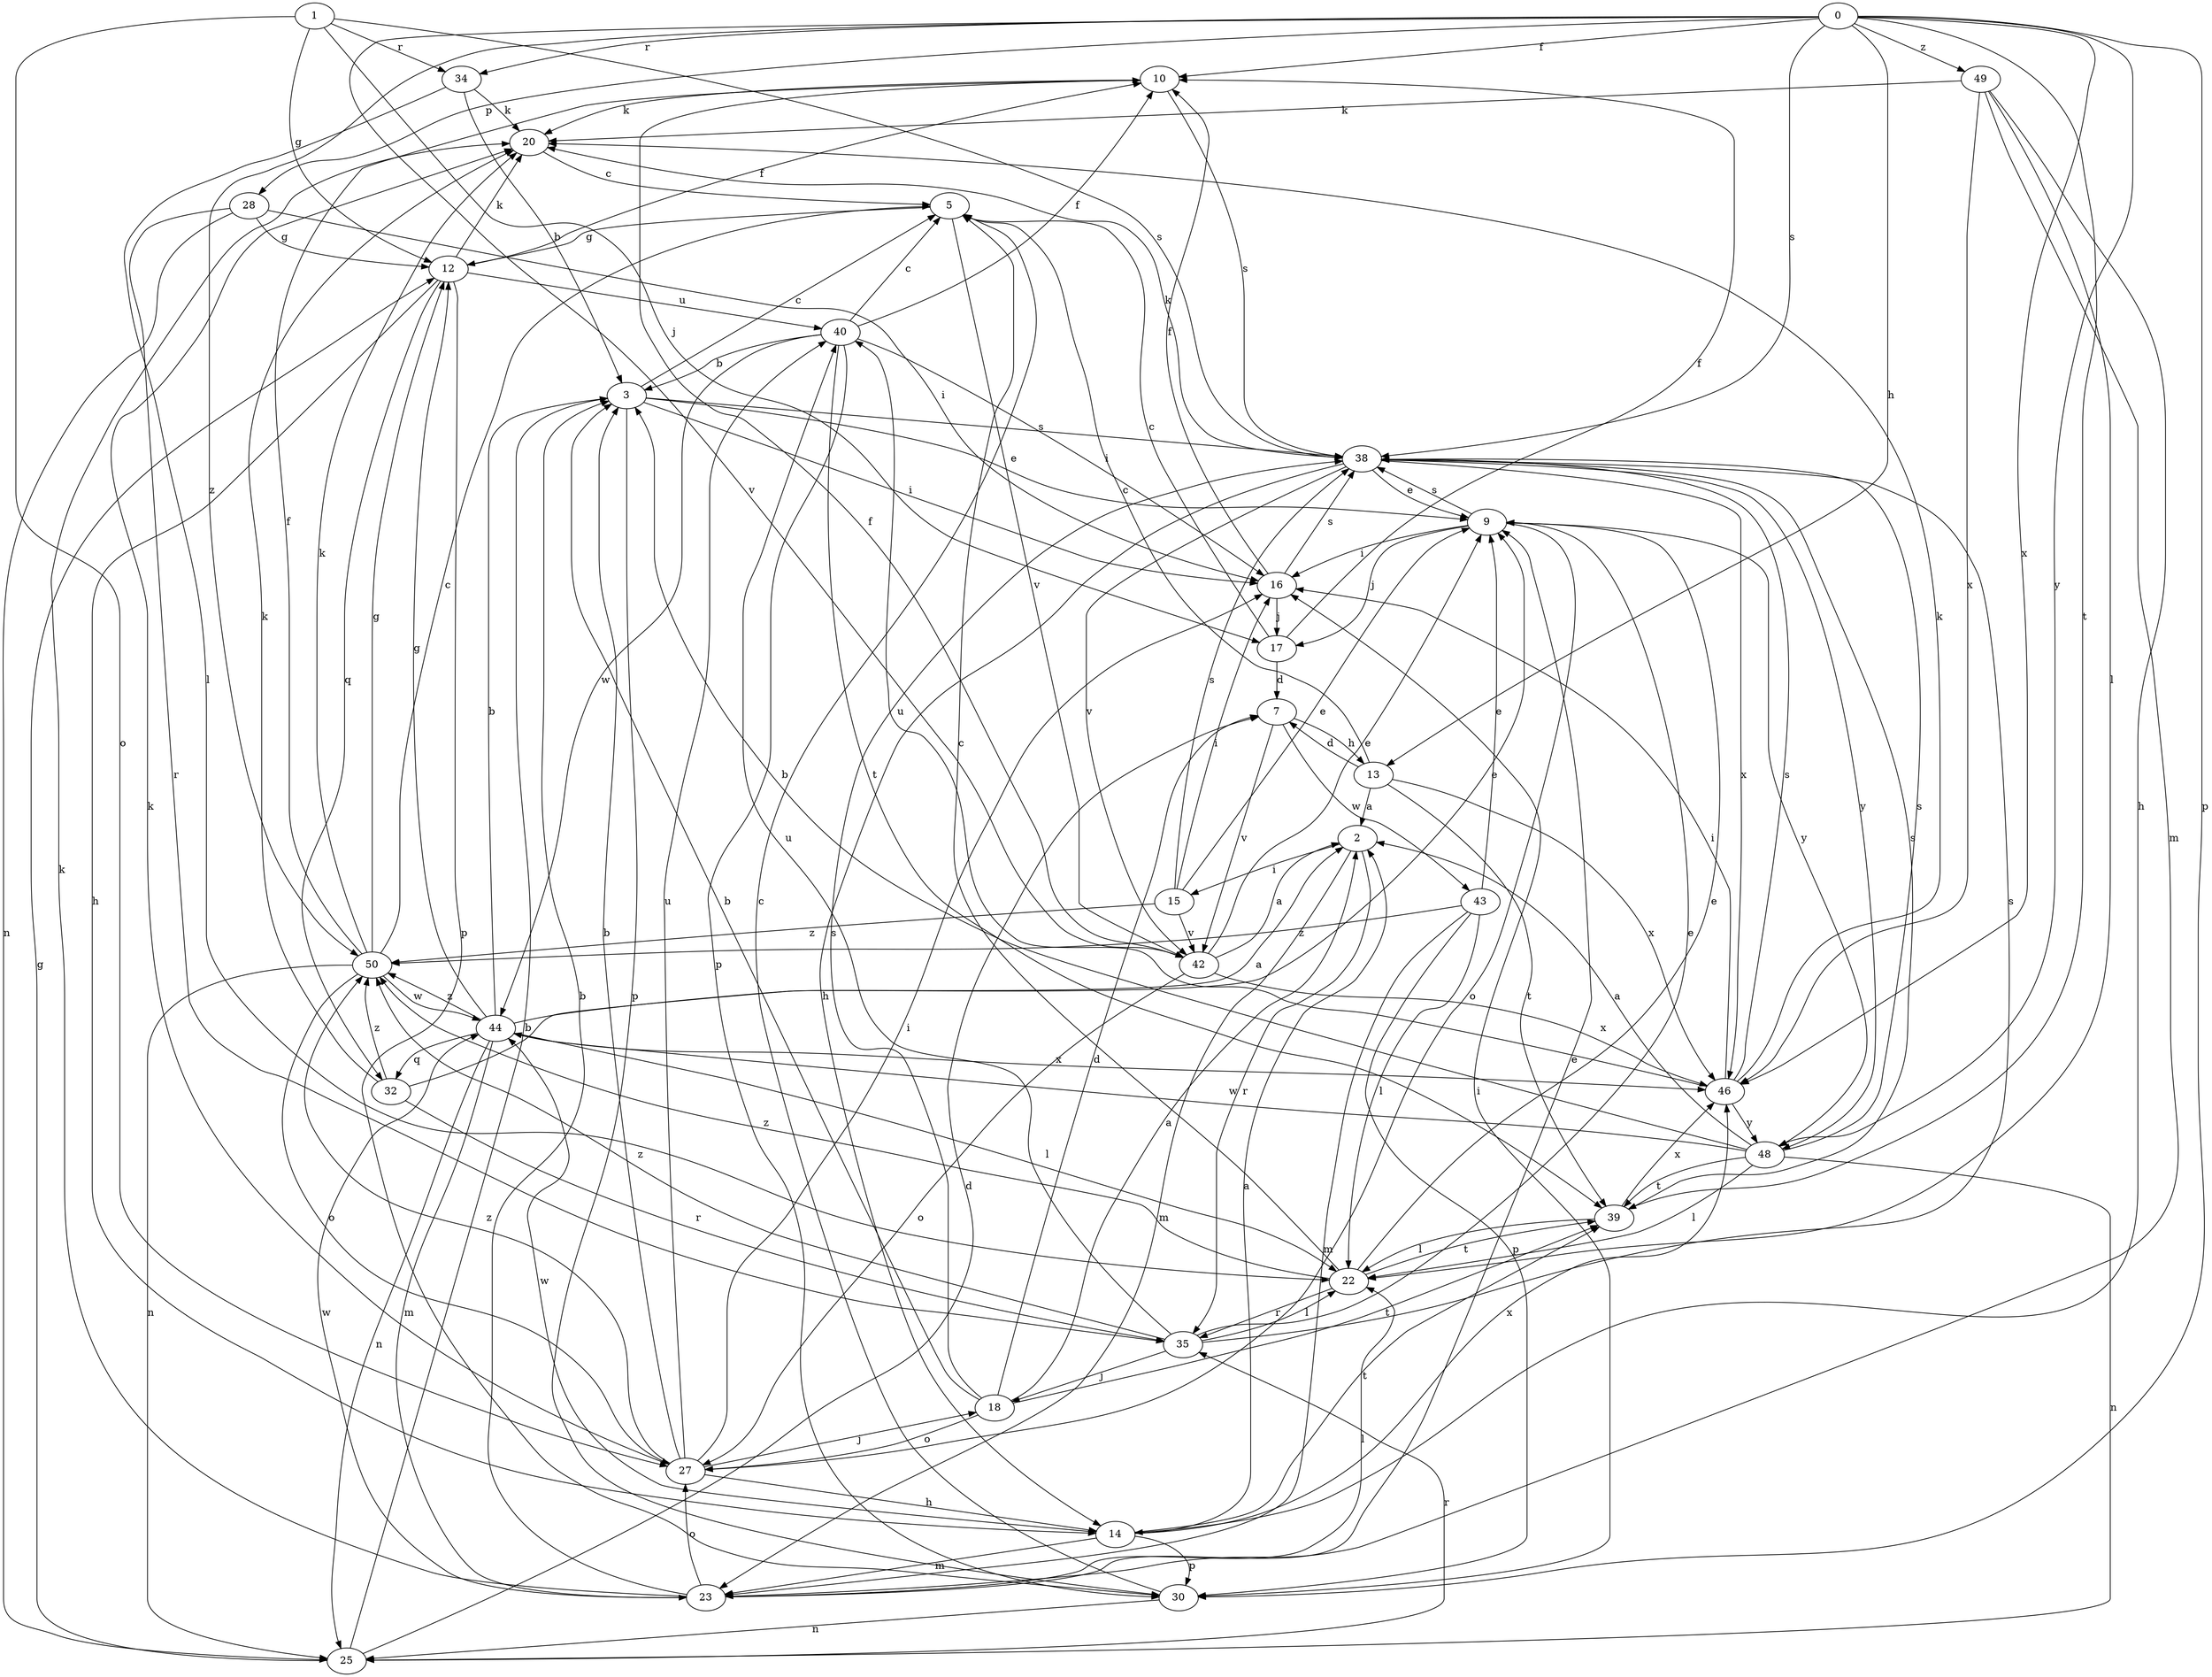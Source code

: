 strict digraph  {
0;
1;
2;
3;
5;
7;
9;
10;
12;
13;
14;
15;
16;
17;
18;
20;
22;
23;
25;
27;
28;
30;
32;
34;
35;
38;
39;
40;
42;
43;
44;
46;
48;
49;
50;
0 -> 10  [label=f];
0 -> 13  [label=h];
0 -> 28  [label=p];
0 -> 30  [label=p];
0 -> 34  [label=r];
0 -> 38  [label=s];
0 -> 39  [label=t];
0 -> 42  [label=v];
0 -> 46  [label=x];
0 -> 48  [label=y];
0 -> 49  [label=z];
0 -> 50  [label=z];
1 -> 12  [label=g];
1 -> 17  [label=j];
1 -> 27  [label=o];
1 -> 34  [label=r];
1 -> 38  [label=s];
2 -> 15  [label=i];
2 -> 23  [label=m];
2 -> 35  [label=r];
3 -> 5  [label=c];
3 -> 9  [label=e];
3 -> 16  [label=i];
3 -> 30  [label=p];
3 -> 38  [label=s];
5 -> 12  [label=g];
5 -> 42  [label=v];
7 -> 13  [label=h];
7 -> 42  [label=v];
7 -> 43  [label=w];
9 -> 16  [label=i];
9 -> 17  [label=j];
9 -> 27  [label=o];
9 -> 38  [label=s];
9 -> 48  [label=y];
10 -> 20  [label=k];
10 -> 38  [label=s];
12 -> 10  [label=f];
12 -> 14  [label=h];
12 -> 20  [label=k];
12 -> 30  [label=p];
12 -> 32  [label=q];
12 -> 40  [label=u];
13 -> 2  [label=a];
13 -> 5  [label=c];
13 -> 7  [label=d];
13 -> 39  [label=t];
13 -> 46  [label=x];
14 -> 2  [label=a];
14 -> 23  [label=m];
14 -> 30  [label=p];
14 -> 39  [label=t];
14 -> 44  [label=w];
14 -> 46  [label=x];
15 -> 9  [label=e];
15 -> 16  [label=i];
15 -> 38  [label=s];
15 -> 42  [label=v];
15 -> 50  [label=z];
16 -> 10  [label=f];
16 -> 17  [label=j];
16 -> 38  [label=s];
17 -> 5  [label=c];
17 -> 7  [label=d];
17 -> 10  [label=f];
18 -> 2  [label=a];
18 -> 3  [label=b];
18 -> 7  [label=d];
18 -> 27  [label=o];
18 -> 38  [label=s];
18 -> 39  [label=t];
20 -> 5  [label=c];
22 -> 5  [label=c];
22 -> 9  [label=e];
22 -> 35  [label=r];
22 -> 39  [label=t];
22 -> 50  [label=z];
23 -> 3  [label=b];
23 -> 9  [label=e];
23 -> 20  [label=k];
23 -> 22  [label=l];
23 -> 27  [label=o];
23 -> 44  [label=w];
25 -> 3  [label=b];
25 -> 7  [label=d];
25 -> 12  [label=g];
25 -> 35  [label=r];
27 -> 3  [label=b];
27 -> 14  [label=h];
27 -> 16  [label=i];
27 -> 18  [label=j];
27 -> 20  [label=k];
27 -> 40  [label=u];
27 -> 50  [label=z];
28 -> 12  [label=g];
28 -> 16  [label=i];
28 -> 25  [label=n];
28 -> 35  [label=r];
30 -> 5  [label=c];
30 -> 16  [label=i];
30 -> 25  [label=n];
32 -> 2  [label=a];
32 -> 20  [label=k];
32 -> 35  [label=r];
32 -> 50  [label=z];
34 -> 3  [label=b];
34 -> 20  [label=k];
34 -> 22  [label=l];
35 -> 9  [label=e];
35 -> 18  [label=j];
35 -> 22  [label=l];
35 -> 38  [label=s];
35 -> 40  [label=u];
35 -> 50  [label=z];
38 -> 9  [label=e];
38 -> 14  [label=h];
38 -> 20  [label=k];
38 -> 42  [label=v];
38 -> 46  [label=x];
38 -> 48  [label=y];
39 -> 22  [label=l];
39 -> 38  [label=s];
39 -> 46  [label=x];
40 -> 3  [label=b];
40 -> 5  [label=c];
40 -> 10  [label=f];
40 -> 16  [label=i];
40 -> 30  [label=p];
40 -> 39  [label=t];
40 -> 44  [label=w];
42 -> 2  [label=a];
42 -> 9  [label=e];
42 -> 10  [label=f];
42 -> 27  [label=o];
42 -> 46  [label=x];
43 -> 9  [label=e];
43 -> 22  [label=l];
43 -> 23  [label=m];
43 -> 30  [label=p];
43 -> 50  [label=z];
44 -> 3  [label=b];
44 -> 9  [label=e];
44 -> 12  [label=g];
44 -> 22  [label=l];
44 -> 23  [label=m];
44 -> 25  [label=n];
44 -> 32  [label=q];
44 -> 46  [label=x];
44 -> 50  [label=z];
46 -> 16  [label=i];
46 -> 20  [label=k];
46 -> 38  [label=s];
46 -> 40  [label=u];
46 -> 48  [label=y];
48 -> 2  [label=a];
48 -> 3  [label=b];
48 -> 22  [label=l];
48 -> 25  [label=n];
48 -> 38  [label=s];
48 -> 39  [label=t];
48 -> 44  [label=w];
49 -> 14  [label=h];
49 -> 20  [label=k];
49 -> 22  [label=l];
49 -> 23  [label=m];
49 -> 46  [label=x];
50 -> 5  [label=c];
50 -> 10  [label=f];
50 -> 12  [label=g];
50 -> 20  [label=k];
50 -> 25  [label=n];
50 -> 27  [label=o];
50 -> 44  [label=w];
}
